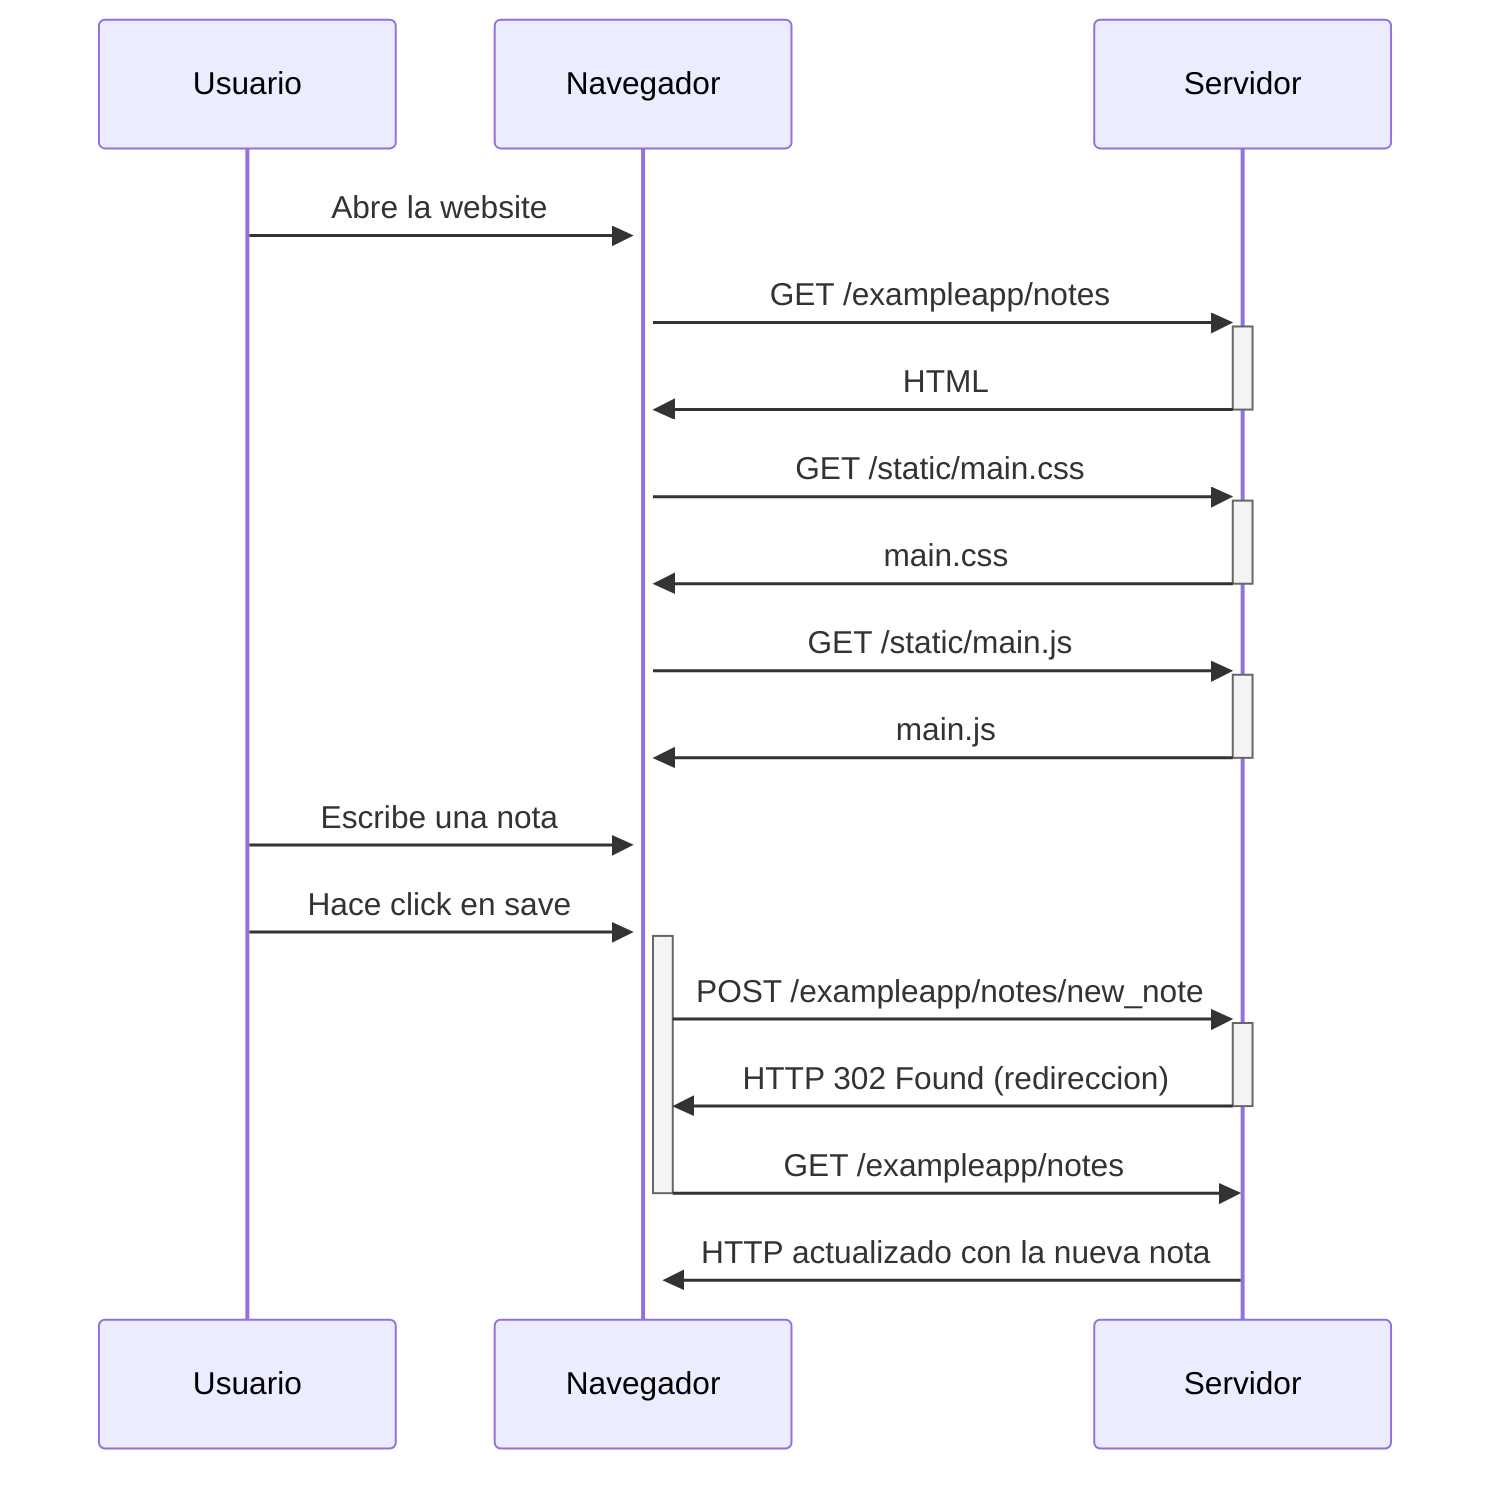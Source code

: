 %% Diagrama de secuencia de la creación de una nota
sequenceDiagram
    Usuario->>+Navegador: Abre la website
    Navegador->>+Servidor: GET /exampleapp/notes
    Servidor->>-Navegador: HTML
    Navegador->>+Servidor: GET /static/main.css
    Servidor->>-Navegador: main.css
    Navegador->>+Servidor: GET /static/main.js
    Servidor->>-Navegador: main.js
    Usuario->>+Navegador: Escribe una nota
    Usuario->>+Navegador: Hace click en save
    Navegador->>+Servidor: POST /exampleapp/notes/new_note
    Servidor->>-Navegador: HTTP 302 Found (redireccion)
    Navegador->>-Servidor: GET /exampleapp/notes
    Servidor->>+Navegador: HTTP actualizado con la nueva nota